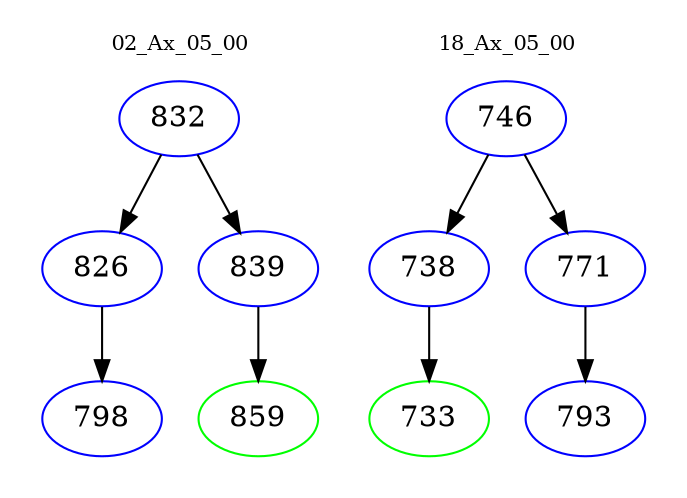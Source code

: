 digraph{
subgraph cluster_0 {
color = white
label = "02_Ax_05_00";
fontsize=10;
T0_832 [label="832", color="blue"]
T0_832 -> T0_826 [color="black"]
T0_826 [label="826", color="blue"]
T0_826 -> T0_798 [color="black"]
T0_798 [label="798", color="blue"]
T0_832 -> T0_839 [color="black"]
T0_839 [label="839", color="blue"]
T0_839 -> T0_859 [color="black"]
T0_859 [label="859", color="green"]
}
subgraph cluster_1 {
color = white
label = "18_Ax_05_00";
fontsize=10;
T1_746 [label="746", color="blue"]
T1_746 -> T1_738 [color="black"]
T1_738 [label="738", color="blue"]
T1_738 -> T1_733 [color="black"]
T1_733 [label="733", color="green"]
T1_746 -> T1_771 [color="black"]
T1_771 [label="771", color="blue"]
T1_771 -> T1_793 [color="black"]
T1_793 [label="793", color="blue"]
}
}
